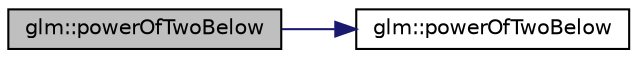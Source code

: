 digraph "glm::powerOfTwoBelow"
{
 // LATEX_PDF_SIZE
  edge [fontname="Helvetica",fontsize="10",labelfontname="Helvetica",labelfontsize="10"];
  node [fontname="Helvetica",fontsize="10",shape=record];
  rankdir="LR";
  Node1 [label="glm::powerOfTwoBelow",height=0.2,width=0.4,color="black", fillcolor="grey75", style="filled", fontcolor="black",tooltip=" "];
  Node1 -> Node2 [color="midnightblue",fontsize="10",style="solid",fontname="Helvetica"];
  Node2 [label="glm::powerOfTwoBelow",height=0.2,width=0.4,color="black", fillcolor="white", style="filled",URL="$group__gtx__bit.html#ga3de7df63c589325101a2817a56f8e29d",tooltip=" "];
}
